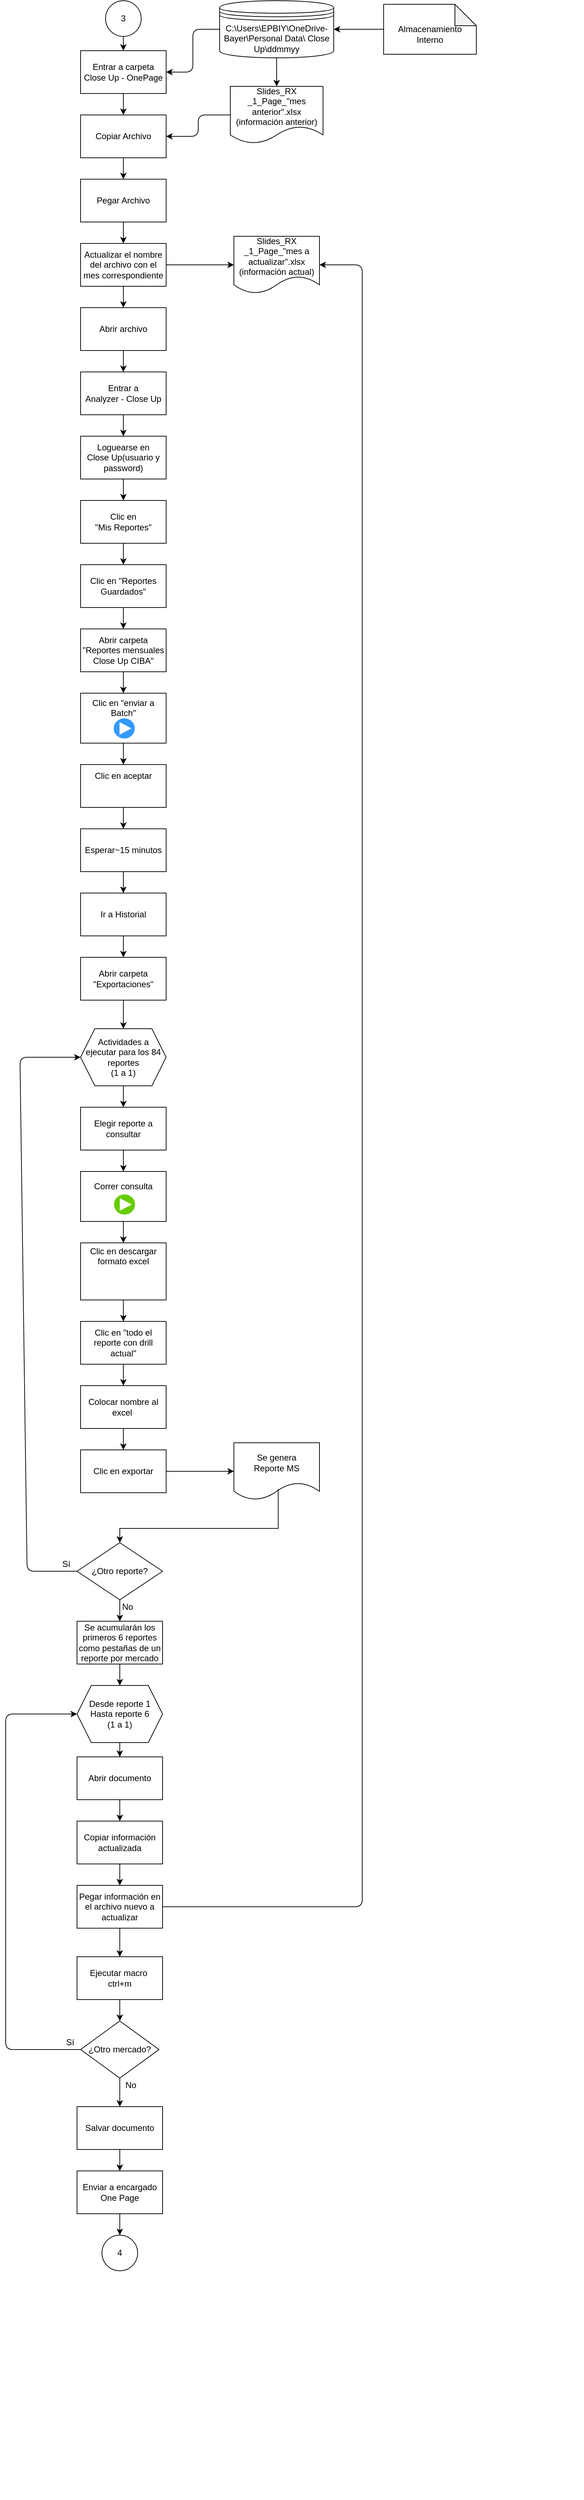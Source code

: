 <mxfile version="13.6.2" type="github">
  <diagram id="-NI7jD1zWgYqVaLlK_oN" name="Page-1">
    <mxGraphModel dx="925" dy="537" grid="1" gridSize="10" guides="1" tooltips="1" connect="1" arrows="1" fold="1" page="1" pageScale="1" pageWidth="1169" pageHeight="1654" math="0" shadow="0">
      <root>
        <mxCell id="0" />
        <mxCell id="1" parent="0" />
        <mxCell id="rOsCPLhGjKYMU-jZKiCi-13" value="" style="group;" vertex="1" connectable="0" parent="1">
          <mxGeometry x="165" y="1080" width="120" height="70" as="geometry" />
        </mxCell>
        <mxCell id="rOsCPLhGjKYMU-jZKiCi-7" value="Clic en &quot;enviar a Batch&quot;&lt;br&gt;&lt;br&gt;&lt;br&gt;" style="whiteSpace=wrap;html=1;" vertex="1" parent="rOsCPLhGjKYMU-jZKiCi-13">
          <mxGeometry width="120" height="70" as="geometry" />
        </mxCell>
        <mxCell id="rOsCPLhGjKYMU-jZKiCi-8" value="" style="shape=mxgraph.bpmn.shape;html=1;verticalLabelPosition=bottom;labelBackgroundColor=#ffffff;verticalAlign=top;align=center;perimeter=ellipsePerimeter;outlineConnect=0;outline=end;symbol=signal;rotation=90;strokeColor=#FFFFFF;fillColor=#3399FF;" vertex="1" parent="rOsCPLhGjKYMU-jZKiCi-13">
          <mxGeometry x="45.63" y="33.13" width="31.25" height="32.5" as="geometry" />
        </mxCell>
        <mxCell id="CPMlRQxNfgsovF9pAXsS-1" value="3&lt;br&gt;" style="ellipse;whiteSpace=wrap;html=1;aspect=fixed;" parent="1" vertex="1">
          <mxGeometry x="200" y="110" width="50" height="50" as="geometry" />
        </mxCell>
        <mxCell id="CPMlRQxNfgsovF9pAXsS-2" value="Entrar a carpeta Close Up - OnePage" style="whiteSpace=wrap;html=1;" parent="1" vertex="1">
          <mxGeometry x="165" y="180" width="120" height="60" as="geometry" />
        </mxCell>
        <mxCell id="CPMlRQxNfgsovF9pAXsS-6" value="Copiar Archivo" style="whiteSpace=wrap;html=1;" parent="1" vertex="1">
          <mxGeometry x="165" y="270" width="120" height="60" as="geometry" />
        </mxCell>
        <mxCell id="CPMlRQxNfgsovF9pAXsS-7" value="C:\Users\EPBIY\OneDrive-Bayer\Personal Data\ Close Up\ddmmyy" style="shape=datastore;whiteSpace=wrap;html=1;" parent="1" vertex="1">
          <mxGeometry x="360" y="110" width="160" height="80" as="geometry" />
        </mxCell>
        <mxCell id="CPMlRQxNfgsovF9pAXsS-10" value="&lt;br&gt;Almacenamiento Interno" style="shape=note;whiteSpace=wrap;html=1;backgroundOutline=1;darkOpacity=0.05;" parent="1" vertex="1">
          <mxGeometry x="590" y="115" width="130" height="70" as="geometry" />
        </mxCell>
        <mxCell id="CPMlRQxNfgsovF9pAXsS-11" value="Slides_RX _1_Page_&quot;mes anterior&quot;.xlsx (información anterior)" style="shape=document;whiteSpace=wrap;html=1;boundedLbl=1;" parent="1" vertex="1">
          <mxGeometry x="375" y="230" width="130" height="80" as="geometry" />
        </mxCell>
        <mxCell id="CPMlRQxNfgsovF9pAXsS-12" value="" style="endArrow=classic;html=1;exitX=0.5;exitY=1;exitDx=0;exitDy=0;entryX=0.5;entryY=0;entryDx=0;entryDy=0;" parent="1" source="CPMlRQxNfgsovF9pAXsS-1" target="CPMlRQxNfgsovF9pAXsS-2" edge="1">
          <mxGeometry width="50" height="50" relative="1" as="geometry">
            <mxPoint x="380" y="320" as="sourcePoint" />
            <mxPoint x="430" y="270" as="targetPoint" />
          </mxGeometry>
        </mxCell>
        <mxCell id="CPMlRQxNfgsovF9pAXsS-13" value="" style="endArrow=classic;html=1;exitX=0.5;exitY=1;exitDx=0;exitDy=0;entryX=0.5;entryY=0;entryDx=0;entryDy=0;" parent="1" source="CPMlRQxNfgsovF9pAXsS-2" target="CPMlRQxNfgsovF9pAXsS-6" edge="1">
          <mxGeometry width="50" height="50" relative="1" as="geometry">
            <mxPoint x="380" y="320" as="sourcePoint" />
            <mxPoint x="430" y="270" as="targetPoint" />
          </mxGeometry>
        </mxCell>
        <mxCell id="CPMlRQxNfgsovF9pAXsS-14" value="" style="endArrow=classic;html=1;exitX=0.5;exitY=1;exitDx=0;exitDy=0;entryX=0.5;entryY=0;entryDx=0;entryDy=0;" parent="1" source="CPMlRQxNfgsovF9pAXsS-7" target="CPMlRQxNfgsovF9pAXsS-11" edge="1">
          <mxGeometry width="50" height="50" relative="1" as="geometry">
            <mxPoint x="380" y="320" as="sourcePoint" />
            <mxPoint x="430" y="270" as="targetPoint" />
          </mxGeometry>
        </mxCell>
        <mxCell id="CPMlRQxNfgsovF9pAXsS-20" value="" style="edgeStyle=elbowEdgeStyle;elbow=horizontal;endArrow=classic;html=1;exitX=0;exitY=0.5;exitDx=0;exitDy=0;entryX=1;entryY=0.5;entryDx=0;entryDy=0;" parent="1" source="CPMlRQxNfgsovF9pAXsS-7" target="CPMlRQxNfgsovF9pAXsS-2" edge="1">
          <mxGeometry width="50" height="50" relative="1" as="geometry">
            <mxPoint x="380" y="320" as="sourcePoint" />
            <mxPoint x="430" y="270" as="targetPoint" />
          </mxGeometry>
        </mxCell>
        <mxCell id="CPMlRQxNfgsovF9pAXsS-21" value="" style="endArrow=classic;html=1;exitX=0;exitY=0.5;exitDx=0;exitDy=0;exitPerimeter=0;" parent="1" source="CPMlRQxNfgsovF9pAXsS-10" target="CPMlRQxNfgsovF9pAXsS-7" edge="1">
          <mxGeometry width="50" height="50" relative="1" as="geometry">
            <mxPoint x="380" y="320" as="sourcePoint" />
            <mxPoint x="430" y="270" as="targetPoint" />
          </mxGeometry>
        </mxCell>
        <mxCell id="CPMlRQxNfgsovF9pAXsS-22" value="" style="edgeStyle=elbowEdgeStyle;elbow=horizontal;endArrow=classic;html=1;exitX=0;exitY=0.5;exitDx=0;exitDy=0;entryX=1;entryY=0.5;entryDx=0;entryDy=0;" parent="1" source="CPMlRQxNfgsovF9pAXsS-11" target="CPMlRQxNfgsovF9pAXsS-6" edge="1">
          <mxGeometry width="50" height="50" relative="1" as="geometry">
            <mxPoint x="370" y="160" as="sourcePoint" />
            <mxPoint x="295" y="220" as="targetPoint" />
          </mxGeometry>
        </mxCell>
        <mxCell id="CPMlRQxNfgsovF9pAXsS-23" value="Pegar Archivo" style="whiteSpace=wrap;html=1;" parent="1" vertex="1">
          <mxGeometry x="165" y="360" width="120" height="60" as="geometry" />
        </mxCell>
        <mxCell id="CPMlRQxNfgsovF9pAXsS-36" value="" style="edgeStyle=orthogonalEdgeStyle;orthogonalLoop=1;jettySize=auto;html=1;" parent="1" source="CPMlRQxNfgsovF9pAXsS-24" target="CPMlRQxNfgsovF9pAXsS-25" edge="1">
          <mxGeometry relative="1" as="geometry" />
        </mxCell>
        <mxCell id="CPMlRQxNfgsovF9pAXsS-24" value="Actualizar el nombre del archivo con el mes correspondiente" style="whiteSpace=wrap;html=1;" parent="1" vertex="1">
          <mxGeometry x="165" y="450" width="120" height="60" as="geometry" />
        </mxCell>
        <mxCell id="CPMlRQxNfgsovF9pAXsS-25" value="Slides_RX _1_Page_&quot;mes a actualizar&quot;.xlsx (información actual)" style="shape=document;whiteSpace=wrap;html=1;boundedLbl=1;" parent="1" vertex="1">
          <mxGeometry x="380" y="440" width="120" height="80" as="geometry" />
        </mxCell>
        <mxCell id="CPMlRQxNfgsovF9pAXsS-26" value="Abrir archivo" style="whiteSpace=wrap;html=1;" parent="1" vertex="1">
          <mxGeometry x="165" y="540" width="120" height="60" as="geometry" />
        </mxCell>
        <mxCell id="CPMlRQxNfgsovF9pAXsS-34" value="" style="edgeStyle=orthogonalEdgeStyle;orthogonalLoop=1;jettySize=auto;html=1;" parent="1" source="CPMlRQxNfgsovF9pAXsS-27" target="CPMlRQxNfgsovF9pAXsS-28" edge="1">
          <mxGeometry relative="1" as="geometry" />
        </mxCell>
        <mxCell id="CPMlRQxNfgsovF9pAXsS-27" value="Entrar a &lt;br&gt;Analyzer - Close Up" style="whiteSpace=wrap;html=1;" parent="1" vertex="1">
          <mxGeometry x="165" y="630" width="120" height="60" as="geometry" />
        </mxCell>
        <mxCell id="rOsCPLhGjKYMU-jZKiCi-2" value="" style="edgeStyle=orthogonalEdgeStyle;orthogonalLoop=1;jettySize=auto;html=1;" edge="1" parent="1" source="CPMlRQxNfgsovF9pAXsS-28" target="rOsCPLhGjKYMU-jZKiCi-1">
          <mxGeometry relative="1" as="geometry" />
        </mxCell>
        <mxCell id="CPMlRQxNfgsovF9pAXsS-28" value="Loguearse en &lt;br&gt;Close Up(usuario y password)" style="whiteSpace=wrap;html=1;" parent="1" vertex="1">
          <mxGeometry x="165" y="720" width="120" height="60" as="geometry" />
        </mxCell>
        <mxCell id="CPMlRQxNfgsovF9pAXsS-29" value="" style="endArrow=classic;html=1;exitX=0.5;exitY=1;exitDx=0;exitDy=0;entryX=0.5;entryY=0;entryDx=0;entryDy=0;" parent="1" source="CPMlRQxNfgsovF9pAXsS-6" target="CPMlRQxNfgsovF9pAXsS-23" edge="1">
          <mxGeometry width="50" height="50" relative="1" as="geometry">
            <mxPoint x="380" y="480" as="sourcePoint" />
            <mxPoint x="430" y="430" as="targetPoint" />
          </mxGeometry>
        </mxCell>
        <mxCell id="CPMlRQxNfgsovF9pAXsS-30" value="" style="endArrow=classic;html=1;exitX=0.5;exitY=1;exitDx=0;exitDy=0;" parent="1" source="CPMlRQxNfgsovF9pAXsS-23" target="CPMlRQxNfgsovF9pAXsS-24" edge="1">
          <mxGeometry width="50" height="50" relative="1" as="geometry">
            <mxPoint x="380" y="480" as="sourcePoint" />
            <mxPoint x="430" y="430" as="targetPoint" />
          </mxGeometry>
        </mxCell>
        <mxCell id="CPMlRQxNfgsovF9pAXsS-31" value="" style="endArrow=classic;html=1;exitX=0.5;exitY=1;exitDx=0;exitDy=0;entryX=0.5;entryY=0;entryDx=0;entryDy=0;" parent="1" source="CPMlRQxNfgsovF9pAXsS-24" target="CPMlRQxNfgsovF9pAXsS-26" edge="1">
          <mxGeometry width="50" height="50" relative="1" as="geometry">
            <mxPoint x="380" y="480" as="sourcePoint" />
            <mxPoint x="430" y="430" as="targetPoint" />
          </mxGeometry>
        </mxCell>
        <mxCell id="CPMlRQxNfgsovF9pAXsS-32" value="" style="endArrow=classic;html=1;exitX=0.5;exitY=1;exitDx=0;exitDy=0;entryX=0.5;entryY=0;entryDx=0;entryDy=0;" parent="1" source="CPMlRQxNfgsovF9pAXsS-26" target="CPMlRQxNfgsovF9pAXsS-27" edge="1">
          <mxGeometry width="50" height="50" relative="1" as="geometry">
            <mxPoint x="380" y="480" as="sourcePoint" />
            <mxPoint x="430" y="430" as="targetPoint" />
          </mxGeometry>
        </mxCell>
        <mxCell id="rOsCPLhGjKYMU-jZKiCi-4" value="" style="edgeStyle=orthogonalEdgeStyle;orthogonalLoop=1;jettySize=auto;html=1;" edge="1" parent="1" source="rOsCPLhGjKYMU-jZKiCi-1" target="rOsCPLhGjKYMU-jZKiCi-3">
          <mxGeometry relative="1" as="geometry" />
        </mxCell>
        <mxCell id="rOsCPLhGjKYMU-jZKiCi-1" value="Clic en &lt;br&gt;&quot;Mis Reportes&quot;" style="whiteSpace=wrap;html=1;" vertex="1" parent="1">
          <mxGeometry x="165" y="810" width="120" height="60" as="geometry" />
        </mxCell>
        <mxCell id="rOsCPLhGjKYMU-jZKiCi-6" value="" style="edgeStyle=orthogonalEdgeStyle;orthogonalLoop=1;jettySize=auto;html=1;" edge="1" parent="1" source="rOsCPLhGjKYMU-jZKiCi-3" target="rOsCPLhGjKYMU-jZKiCi-5">
          <mxGeometry relative="1" as="geometry" />
        </mxCell>
        <mxCell id="rOsCPLhGjKYMU-jZKiCi-3" value="Clic en &quot;Reportes Guardados&quot;" style="whiteSpace=wrap;html=1;" vertex="1" parent="1">
          <mxGeometry x="165" y="900" width="120" height="60" as="geometry" />
        </mxCell>
        <mxCell id="rOsCPLhGjKYMU-jZKiCi-12" value="" style="edgeStyle=orthogonalEdgeStyle;orthogonalLoop=1;jettySize=auto;html=1;" edge="1" parent="1" source="rOsCPLhGjKYMU-jZKiCi-5">
          <mxGeometry relative="1" as="geometry">
            <mxPoint x="225" y="1080" as="targetPoint" />
          </mxGeometry>
        </mxCell>
        <mxCell id="rOsCPLhGjKYMU-jZKiCi-5" value="Abrir carpeta &quot;Reportes mensuales Close Up CIBA&quot;" style="whiteSpace=wrap;html=1;" vertex="1" parent="1">
          <mxGeometry x="165" y="990" width="120" height="60" as="geometry" />
        </mxCell>
        <mxCell id="rOsCPLhGjKYMU-jZKiCi-38" value="" style="edgeStyle=orthogonalEdgeStyle;orthogonalLoop=1;jettySize=auto;html=1;" edge="1" parent="1" source="rOsCPLhGjKYMU-jZKiCi-17" target="rOsCPLhGjKYMU-jZKiCi-37">
          <mxGeometry relative="1" as="geometry" />
        </mxCell>
        <mxCell id="rOsCPLhGjKYMU-jZKiCi-17" value="Clic en aceptar&lt;br&gt;&lt;br&gt;&lt;br&gt;" style="whiteSpace=wrap;html=1;" vertex="1" parent="1">
          <mxGeometry x="165" y="1180" width="120" height="60" as="geometry" />
        </mxCell>
        <mxCell id="rOsCPLhGjKYMU-jZKiCi-30" value="" style="shape=image;html=1;verticalAlign=top;verticalLabelPosition=bottom;labelBackgroundColor=#ffffff;imageAspect=0;aspect=fixed;image=https://cdn3.iconfinder.com/data/icons/musthave/128/Check.png;strokeColor=#FFFFFF;fillColor=#3399FF;" vertex="1" parent="1">
          <mxGeometry x="211" y="1212" width="28" height="28" as="geometry" />
        </mxCell>
        <mxCell id="rOsCPLhGjKYMU-jZKiCi-35" value="" style="edgeStyle=orthogonalEdgeStyle;orthogonalLoop=1;jettySize=auto;html=1;" edge="1" parent="1" source="rOsCPLhGjKYMU-jZKiCi-7">
          <mxGeometry relative="1" as="geometry">
            <mxPoint x="225" y="1180" as="targetPoint" />
          </mxGeometry>
        </mxCell>
        <mxCell id="rOsCPLhGjKYMU-jZKiCi-40" value="" style="edgeStyle=orthogonalEdgeStyle;orthogonalLoop=1;jettySize=auto;html=1;" edge="1" parent="1" source="rOsCPLhGjKYMU-jZKiCi-37" target="rOsCPLhGjKYMU-jZKiCi-39">
          <mxGeometry relative="1" as="geometry" />
        </mxCell>
        <mxCell id="rOsCPLhGjKYMU-jZKiCi-37" value="Esperar~15 minutos" style="whiteSpace=wrap;html=1;" vertex="1" parent="1">
          <mxGeometry x="165" y="1270" width="120" height="60" as="geometry" />
        </mxCell>
        <mxCell id="rOsCPLhGjKYMU-jZKiCi-42" value="" style="edgeStyle=orthogonalEdgeStyle;orthogonalLoop=1;jettySize=auto;html=1;" edge="1" parent="1" source="rOsCPLhGjKYMU-jZKiCi-39" target="rOsCPLhGjKYMU-jZKiCi-41">
          <mxGeometry relative="1" as="geometry" />
        </mxCell>
        <mxCell id="rOsCPLhGjKYMU-jZKiCi-39" value="Ir a Historial" style="whiteSpace=wrap;html=1;" vertex="1" parent="1">
          <mxGeometry x="165" y="1360" width="120" height="60" as="geometry" />
        </mxCell>
        <mxCell id="rOsCPLhGjKYMU-jZKiCi-99" value="" style="edgeStyle=orthogonalEdgeStyle;rounded=0;orthogonalLoop=1;jettySize=auto;html=1;" edge="1" parent="1" source="rOsCPLhGjKYMU-jZKiCi-41" target="rOsCPLhGjKYMU-jZKiCi-98">
          <mxGeometry relative="1" as="geometry" />
        </mxCell>
        <mxCell id="rOsCPLhGjKYMU-jZKiCi-41" value="Abrir carpeta &quot;Exportaciones&quot;" style="whiteSpace=wrap;html=1;" vertex="1" parent="1">
          <mxGeometry x="165" y="1450" width="120" height="60" as="geometry" />
        </mxCell>
        <mxCell id="rOsCPLhGjKYMU-jZKiCi-56" value="" style="edgeStyle=orthogonalEdgeStyle;orthogonalLoop=1;jettySize=auto;html=1;" edge="1" parent="1" source="rOsCPLhGjKYMU-jZKiCi-52" target="rOsCPLhGjKYMU-jZKiCi-54">
          <mxGeometry relative="1" as="geometry" />
        </mxCell>
        <mxCell id="rOsCPLhGjKYMU-jZKiCi-70" value="" style="endArrow=classic;html=1;entryX=1;entryY=0.5;entryDx=0;entryDy=0;exitX=1;exitY=0.5;exitDx=0;exitDy=0;" edge="1" parent="1" source="rOsCPLhGjKYMU-jZKiCi-68" target="CPMlRQxNfgsovF9pAXsS-25">
          <mxGeometry width="50" height="50" relative="1" as="geometry">
            <mxPoint x="460" y="2520" as="sourcePoint" />
            <mxPoint x="640" y="480" as="targetPoint" />
            <Array as="points">
              <mxPoint x="560" y="2780" />
              <mxPoint x="560" y="480" />
            </Array>
          </mxGeometry>
        </mxCell>
        <mxCell id="rOsCPLhGjKYMU-jZKiCi-80" value="" style="endArrow=classic;html=1;entryX=0;entryY=0.5;entryDx=0;entryDy=0;exitX=0;exitY=0.5;exitDx=0;exitDy=0;" edge="1" parent="1" source="rOsCPLhGjKYMU-jZKiCi-71" target="rOsCPLhGjKYMU-jZKiCi-98">
          <mxGeometry width="50" height="50" relative="1" as="geometry">
            <mxPoint x="30" y="2690" as="sourcePoint" />
            <mxPoint x="130" y="1558.519" as="targetPoint" />
            <Array as="points">
              <mxPoint x="90" y="2310" />
              <mxPoint x="80" y="1590" />
            </Array>
          </mxGeometry>
        </mxCell>
        <mxCell id="rOsCPLhGjKYMU-jZKiCi-96" value="" style="group" vertex="1" connectable="0" parent="1">
          <mxGeometry x="165" y="2050" width="335" height="160" as="geometry" />
        </mxCell>
        <mxCell id="rOsCPLhGjKYMU-jZKiCi-54" value="Colocar nombre al excel&amp;nbsp;" style="whiteSpace=wrap;html=1;" vertex="1" parent="rOsCPLhGjKYMU-jZKiCi-96">
          <mxGeometry width="120" height="60" as="geometry" />
        </mxCell>
        <mxCell id="rOsCPLhGjKYMU-jZKiCi-57" value="Clic en exportar" style="whiteSpace=wrap;html=1;" vertex="1" parent="rOsCPLhGjKYMU-jZKiCi-96">
          <mxGeometry y="90" width="120" height="60" as="geometry" />
        </mxCell>
        <mxCell id="rOsCPLhGjKYMU-jZKiCi-58" value="" style="edgeStyle=orthogonalEdgeStyle;orthogonalLoop=1;jettySize=auto;html=1;" edge="1" parent="rOsCPLhGjKYMU-jZKiCi-96" source="rOsCPLhGjKYMU-jZKiCi-54" target="rOsCPLhGjKYMU-jZKiCi-57">
          <mxGeometry relative="1" as="geometry" />
        </mxCell>
        <mxCell id="rOsCPLhGjKYMU-jZKiCi-60" value="Se genera&lt;br&gt;Reporte MS" style="shape=document;whiteSpace=wrap;html=1;boundedLbl=1;" vertex="1" parent="rOsCPLhGjKYMU-jZKiCi-96">
          <mxGeometry x="215" y="80" width="120" height="80" as="geometry" />
        </mxCell>
        <mxCell id="rOsCPLhGjKYMU-jZKiCi-61" value="" style="edgeStyle=orthogonalEdgeStyle;orthogonalLoop=1;jettySize=auto;html=1;" edge="1" parent="rOsCPLhGjKYMU-jZKiCi-96" source="rOsCPLhGjKYMU-jZKiCi-57" target="rOsCPLhGjKYMU-jZKiCi-60">
          <mxGeometry relative="1" as="geometry" />
        </mxCell>
        <mxCell id="rOsCPLhGjKYMU-jZKiCi-97" value="" style="group" vertex="1" connectable="0" parent="1">
          <mxGeometry x="165" y="1660" width="120" height="360" as="geometry" />
        </mxCell>
        <mxCell id="rOsCPLhGjKYMU-jZKiCi-43" value="Elegir reporte a consultar" style="whiteSpace=wrap;html=1;" vertex="1" parent="rOsCPLhGjKYMU-jZKiCi-97">
          <mxGeometry width="120" height="60" as="geometry" />
        </mxCell>
        <mxCell id="rOsCPLhGjKYMU-jZKiCi-44" value="Correr consulta&lt;br&gt;&lt;br&gt;&lt;br&gt;" style="whiteSpace=wrap;html=1;" vertex="1" parent="rOsCPLhGjKYMU-jZKiCi-97">
          <mxGeometry y="90" width="120" height="70" as="geometry" />
        </mxCell>
        <mxCell id="rOsCPLhGjKYMU-jZKiCi-46" value="" style="edgeStyle=orthogonalEdgeStyle;orthogonalLoop=1;jettySize=auto;html=1;" edge="1" parent="rOsCPLhGjKYMU-jZKiCi-97" source="rOsCPLhGjKYMU-jZKiCi-43" target="rOsCPLhGjKYMU-jZKiCi-44">
          <mxGeometry relative="1" as="geometry" />
        </mxCell>
        <mxCell id="rOsCPLhGjKYMU-jZKiCi-48" value="" style="shape=mxgraph.bpmn.shape;html=1;verticalLabelPosition=bottom;labelBackgroundColor=#ffffff;verticalAlign=top;align=center;perimeter=ellipsePerimeter;outlineConnect=0;outline=end;symbol=signal;rotation=90;strokeColor=#FFFFFF;fillColor=#66CC00;" vertex="1" parent="rOsCPLhGjKYMU-jZKiCi-97">
          <mxGeometry x="46" y="120" width="31.25" height="32.5" as="geometry" />
        </mxCell>
        <mxCell id="rOsCPLhGjKYMU-jZKiCi-49" value="Clic en descargar formato excel&lt;br&gt;&lt;br&gt;&lt;br&gt;&lt;br&gt;" style="whiteSpace=wrap;html=1;" vertex="1" parent="rOsCPLhGjKYMU-jZKiCi-97">
          <mxGeometry y="190" width="120" height="80" as="geometry" />
        </mxCell>
        <mxCell id="rOsCPLhGjKYMU-jZKiCi-50" value="" style="edgeStyle=orthogonalEdgeStyle;orthogonalLoop=1;jettySize=auto;html=1;" edge="1" parent="rOsCPLhGjKYMU-jZKiCi-97" source="rOsCPLhGjKYMU-jZKiCi-44" target="rOsCPLhGjKYMU-jZKiCi-49">
          <mxGeometry relative="1" as="geometry" />
        </mxCell>
        <mxCell id="rOsCPLhGjKYMU-jZKiCi-51" value="" style="shape=image;html=1;verticalAlign=top;verticalLabelPosition=bottom;labelBackgroundColor=#ffffff;imageAspect=0;aspect=fixed;image=https://cdn4.iconfinder.com/data/icons/logos-and-brands/512/119_Excel_logo_logos-128.png;strokeColor=#FFFFFF;fillColor=#66CC00;" vertex="1" parent="rOsCPLhGjKYMU-jZKiCi-97">
          <mxGeometry x="44" y="230" width="30" height="30" as="geometry" />
        </mxCell>
        <mxCell id="rOsCPLhGjKYMU-jZKiCi-52" value="Clic en &quot;todo el reporte con drill actual&quot;" style="whiteSpace=wrap;html=1;" vertex="1" parent="rOsCPLhGjKYMU-jZKiCi-97">
          <mxGeometry y="300" width="120" height="60" as="geometry" />
        </mxCell>
        <mxCell id="rOsCPLhGjKYMU-jZKiCi-53" value="" style="edgeStyle=orthogonalEdgeStyle;orthogonalLoop=1;jettySize=auto;html=1;" edge="1" parent="rOsCPLhGjKYMU-jZKiCi-97" source="rOsCPLhGjKYMU-jZKiCi-49" target="rOsCPLhGjKYMU-jZKiCi-52">
          <mxGeometry relative="1" as="geometry" />
        </mxCell>
        <mxCell id="rOsCPLhGjKYMU-jZKiCi-98" value="Actividades a &lt;br&gt;ejecutar para los 84 reportes&lt;br&gt;(1 a 1)" style="shape=hexagon;perimeter=hexagonPerimeter2;whiteSpace=wrap;html=1;fixedSize=1;" vertex="1" parent="1">
          <mxGeometry x="165" y="1550" width="120" height="80" as="geometry" />
        </mxCell>
        <mxCell id="rOsCPLhGjKYMU-jZKiCi-100" value="" style="endArrow=classic;html=1;exitX=0.5;exitY=1;exitDx=0;exitDy=0;" edge="1" parent="1" source="rOsCPLhGjKYMU-jZKiCi-98" target="rOsCPLhGjKYMU-jZKiCi-43">
          <mxGeometry width="50" height="50" relative="1" as="geometry">
            <mxPoint x="210" y="1580" as="sourcePoint" />
            <mxPoint x="260" y="1530" as="targetPoint" />
          </mxGeometry>
        </mxCell>
        <mxCell id="rOsCPLhGjKYMU-jZKiCi-101" value="" style="group" vertex="1" connectable="0" parent="1">
          <mxGeometry x="120" y="2660" width="400" height="950" as="geometry" />
        </mxCell>
        <mxCell id="rOsCPLhGjKYMU-jZKiCi-95" value="" style="group" vertex="1" connectable="0" parent="rOsCPLhGjKYMU-jZKiCi-101">
          <mxGeometry x="40" width="360" height="60" as="geometry" />
        </mxCell>
        <mxCell id="rOsCPLhGjKYMU-jZKiCi-59" value="Copiar información actualizada" style="whiteSpace=wrap;html=1;" vertex="1" parent="rOsCPLhGjKYMU-jZKiCi-95">
          <mxGeometry width="120" height="60" as="geometry" />
        </mxCell>
        <mxCell id="rOsCPLhGjKYMU-jZKiCi-121" value="" style="group" vertex="1" connectable="0" parent="rOsCPLhGjKYMU-jZKiCi-95">
          <mxGeometry x="590" y="41" width="120" height="60" as="geometry" />
        </mxCell>
        <mxCell id="rOsCPLhGjKYMU-jZKiCi-126" value="" style="group" vertex="1" connectable="0" parent="rOsCPLhGjKYMU-jZKiCi-101">
          <mxGeometry y="90" width="270" height="860" as="geometry" />
        </mxCell>
        <mxCell id="rOsCPLhGjKYMU-jZKiCi-68" value="Pegar información en el archivo nuevo a actualizar" style="whiteSpace=wrap;html=1;" vertex="1" parent="rOsCPLhGjKYMU-jZKiCi-126">
          <mxGeometry x="40" width="120" height="60" as="geometry" />
        </mxCell>
        <mxCell id="rOsCPLhGjKYMU-jZKiCi-93" value="" style="group" vertex="1" connectable="0" parent="rOsCPLhGjKYMU-jZKiCi-126">
          <mxGeometry y="100" width="160" height="199" as="geometry" />
        </mxCell>
        <mxCell id="rOsCPLhGjKYMU-jZKiCi-74" value="Ejecutar macro&amp;nbsp;&lt;br&gt;ctrl+m" style="whiteSpace=wrap;html=1;" vertex="1" parent="rOsCPLhGjKYMU-jZKiCi-93">
          <mxGeometry x="40" width="120" height="60" as="geometry" />
        </mxCell>
        <mxCell id="rOsCPLhGjKYMU-jZKiCi-108" value="¿Otro mercado?" style="rhombus;whiteSpace=wrap;html=1;" vertex="1" parent="rOsCPLhGjKYMU-jZKiCi-93">
          <mxGeometry x="45" y="90" width="110" height="80" as="geometry" />
        </mxCell>
        <mxCell id="rOsCPLhGjKYMU-jZKiCi-137" value="" style="endArrow=classic;html=1;exitX=0.5;exitY=1;exitDx=0;exitDy=0;" edge="1" parent="rOsCPLhGjKYMU-jZKiCi-93" source="rOsCPLhGjKYMU-jZKiCi-74" target="rOsCPLhGjKYMU-jZKiCi-108">
          <mxGeometry width="50" height="50" relative="1" as="geometry">
            <mxPoint x="90" y="230" as="sourcePoint" />
            <mxPoint x="140" y="180" as="targetPoint" />
          </mxGeometry>
        </mxCell>
        <mxCell id="rOsCPLhGjKYMU-jZKiCi-138" value="Sí" style="text;html=1;align=center;verticalAlign=middle;resizable=0;points=[];autosize=1;" vertex="1" parent="rOsCPLhGjKYMU-jZKiCi-93">
          <mxGeometry x="15" y="110" width="30" height="20" as="geometry" />
        </mxCell>
        <mxCell id="rOsCPLhGjKYMU-jZKiCi-139" value="No" style="text;html=1;align=center;verticalAlign=middle;resizable=0;points=[];autosize=1;" vertex="1" parent="rOsCPLhGjKYMU-jZKiCi-93">
          <mxGeometry x="100" y="170" width="30" height="20" as="geometry" />
        </mxCell>
        <mxCell id="rOsCPLhGjKYMU-jZKiCi-81" value="" style="endArrow=classic;html=1;entryX=0.5;entryY=0;entryDx=0;entryDy=0;exitX=0.5;exitY=1;exitDx=0;exitDy=0;" edge="1" parent="rOsCPLhGjKYMU-jZKiCi-126" source="rOsCPLhGjKYMU-jZKiCi-108" target="rOsCPLhGjKYMU-jZKiCi-73">
          <mxGeometry width="50" height="50" relative="1" as="geometry">
            <mxPoint x="70" y="300" as="sourcePoint" />
            <mxPoint x="305" y="70" as="targetPoint" />
            <Array as="points">
              <mxPoint x="100" y="300" />
            </Array>
          </mxGeometry>
        </mxCell>
        <mxCell id="rOsCPLhGjKYMU-jZKiCi-78" value="" style="edgeStyle=orthogonalEdgeStyle;orthogonalLoop=1;jettySize=auto;html=1;" edge="1" parent="rOsCPLhGjKYMU-jZKiCi-126" source="rOsCPLhGjKYMU-jZKiCi-68" target="rOsCPLhGjKYMU-jZKiCi-74">
          <mxGeometry relative="1" as="geometry" />
        </mxCell>
        <mxCell id="rOsCPLhGjKYMU-jZKiCi-69" value="" style="edgeStyle=orthogonalEdgeStyle;orthogonalLoop=1;jettySize=auto;html=1;" edge="1" parent="rOsCPLhGjKYMU-jZKiCi-126" source="rOsCPLhGjKYMU-jZKiCi-59" target="rOsCPLhGjKYMU-jZKiCi-68">
          <mxGeometry relative="1" as="geometry" />
        </mxCell>
        <mxCell id="rOsCPLhGjKYMU-jZKiCi-73" value="Salvar documento" style="whiteSpace=wrap;html=1;" vertex="1" parent="rOsCPLhGjKYMU-jZKiCi-126">
          <mxGeometry x="40" y="310" width="120" height="60" as="geometry" />
        </mxCell>
        <mxCell id="rOsCPLhGjKYMU-jZKiCi-85" value="Enviar a encargado One Page" style="whiteSpace=wrap;html=1;" vertex="1" parent="rOsCPLhGjKYMU-jZKiCi-126">
          <mxGeometry x="40" y="400" width="120" height="60" as="geometry" />
        </mxCell>
        <mxCell id="rOsCPLhGjKYMU-jZKiCi-87" value="4" style="ellipse;whiteSpace=wrap;html=1;aspect=fixed;" vertex="1" parent="rOsCPLhGjKYMU-jZKiCi-126">
          <mxGeometry x="75" y="490" width="50" height="50" as="geometry" />
        </mxCell>
        <mxCell id="rOsCPLhGjKYMU-jZKiCi-142" value="" style="endArrow=classic;html=1;exitX=0.5;exitY=1;exitDx=0;exitDy=0;entryX=0.5;entryY=0;entryDx=0;entryDy=0;" edge="1" parent="rOsCPLhGjKYMU-jZKiCi-126" source="rOsCPLhGjKYMU-jZKiCi-73" target="rOsCPLhGjKYMU-jZKiCi-85">
          <mxGeometry width="50" height="50" relative="1" as="geometry">
            <mxPoint x="70" y="520" as="sourcePoint" />
            <mxPoint x="120" y="470" as="targetPoint" />
          </mxGeometry>
        </mxCell>
        <mxCell id="rOsCPLhGjKYMU-jZKiCi-141" value="" style="endArrow=classic;html=1;exitX=0.5;exitY=1;exitDx=0;exitDy=0;entryX=0.5;entryY=0;entryDx=0;entryDy=0;" edge="1" parent="rOsCPLhGjKYMU-jZKiCi-126" source="rOsCPLhGjKYMU-jZKiCi-85" target="rOsCPLhGjKYMU-jZKiCi-87">
          <mxGeometry width="50" height="50" relative="1" as="geometry">
            <mxPoint x="70" y="520" as="sourcePoint" />
            <mxPoint x="120" y="470" as="targetPoint" />
          </mxGeometry>
        </mxCell>
        <mxCell id="rOsCPLhGjKYMU-jZKiCi-75" value="Abrir documento" style="whiteSpace=wrap;html=1;" vertex="1" parent="1">
          <mxGeometry x="160" y="2570" width="120" height="60" as="geometry" />
        </mxCell>
        <mxCell id="rOsCPLhGjKYMU-jZKiCi-77" value="" style="edgeStyle=orthogonalEdgeStyle;orthogonalLoop=1;jettySize=auto;html=1;" edge="1" parent="1" source="rOsCPLhGjKYMU-jZKiCi-75" target="rOsCPLhGjKYMU-jZKiCi-59">
          <mxGeometry relative="1" as="geometry" />
        </mxCell>
        <mxCell id="rOsCPLhGjKYMU-jZKiCi-122" value="" style="edgeStyle=orthogonalEdgeStyle;rounded=0;orthogonalLoop=1;jettySize=auto;html=1;exitX=0.518;exitY=0.809;exitDx=0;exitDy=0;exitPerimeter=0;entryX=0.5;entryY=0;entryDx=0;entryDy=0;" edge="1" parent="1" source="rOsCPLhGjKYMU-jZKiCi-60" target="rOsCPLhGjKYMU-jZKiCi-71">
          <mxGeometry relative="1" as="geometry">
            <mxPoint x="170" y="2230" as="targetPoint" />
            <Array as="points">
              <mxPoint x="442" y="2250" />
              <mxPoint x="220" y="2250" />
            </Array>
          </mxGeometry>
        </mxCell>
        <mxCell id="rOsCPLhGjKYMU-jZKiCi-127" value="" style="edgeStyle=orthogonalEdgeStyle;rounded=0;orthogonalLoop=1;jettySize=auto;html=1;entryX=0.5;entryY=0;entryDx=0;entryDy=0;" edge="1" parent="1" source="rOsCPLhGjKYMU-jZKiCi-71" target="rOsCPLhGjKYMU-jZKiCi-116">
          <mxGeometry relative="1" as="geometry">
            <mxPoint x="200" y="2430" as="targetPoint" />
          </mxGeometry>
        </mxCell>
        <mxCell id="rOsCPLhGjKYMU-jZKiCi-71" value="¿Otro reporte?" style="rhombus;whiteSpace=wrap;html=1;" vertex="1" parent="1">
          <mxGeometry x="160" y="2270" width="120" height="80" as="geometry" />
        </mxCell>
        <mxCell id="rOsCPLhGjKYMU-jZKiCi-82" value="Sí" style="text;html=1;strokeColor=none;fillColor=none;align=center;verticalAlign=middle;whiteSpace=wrap;" vertex="1" parent="1">
          <mxGeometry x="125" y="2290" width="40" height="20" as="geometry" />
        </mxCell>
        <mxCell id="rOsCPLhGjKYMU-jZKiCi-84" value="No" style="text;html=1;strokeColor=none;fillColor=none;align=center;verticalAlign=middle;whiteSpace=wrap;" vertex="1" parent="1">
          <mxGeometry x="211" y="2350" width="40" height="20" as="geometry" />
        </mxCell>
        <mxCell id="rOsCPLhGjKYMU-jZKiCi-129" value="" style="edgeStyle=orthogonalEdgeStyle;rounded=0;orthogonalLoop=1;jettySize=auto;html=1;" edge="1" parent="1" source="rOsCPLhGjKYMU-jZKiCi-116" target="rOsCPLhGjKYMU-jZKiCi-102">
          <mxGeometry relative="1" as="geometry" />
        </mxCell>
        <mxCell id="rOsCPLhGjKYMU-jZKiCi-116" value="Se acumularán los primeros 6 reportes como pestañas de un reporte por mercado" style="rounded=0;whiteSpace=wrap;html=1;" vertex="1" parent="1">
          <mxGeometry x="160" y="2380" width="120" height="60" as="geometry" />
        </mxCell>
        <mxCell id="rOsCPLhGjKYMU-jZKiCi-130" value="" style="edgeStyle=orthogonalEdgeStyle;rounded=0;orthogonalLoop=1;jettySize=auto;html=1;" edge="1" parent="1" source="rOsCPLhGjKYMU-jZKiCi-102" target="rOsCPLhGjKYMU-jZKiCi-75">
          <mxGeometry relative="1" as="geometry" />
        </mxCell>
        <mxCell id="rOsCPLhGjKYMU-jZKiCi-102" value="Desde reporte 1&lt;br&gt;Hasta reporte 6&lt;br&gt;(1 a 1)" style="shape=hexagon;perimeter=hexagonPerimeter2;whiteSpace=wrap;html=1;fixedSize=1;" vertex="1" parent="1">
          <mxGeometry x="160" y="2470" width="120" height="80" as="geometry" />
        </mxCell>
        <mxCell id="rOsCPLhGjKYMU-jZKiCi-114" value="" style="endArrow=classic;html=1;exitX=0;exitY=0.5;exitDx=0;exitDy=0;entryX=0;entryY=0.5;entryDx=0;entryDy=0;" edge="1" parent="1" source="rOsCPLhGjKYMU-jZKiCi-108" target="rOsCPLhGjKYMU-jZKiCi-102">
          <mxGeometry width="50" height="50" relative="1" as="geometry">
            <mxPoint x="210" y="3180" as="sourcePoint" />
            <mxPoint x="260" y="3130" as="targetPoint" />
            <Array as="points">
              <mxPoint x="60" y="2980" />
              <mxPoint x="60" y="2510" />
            </Array>
          </mxGeometry>
        </mxCell>
      </root>
    </mxGraphModel>
  </diagram>
</mxfile>
